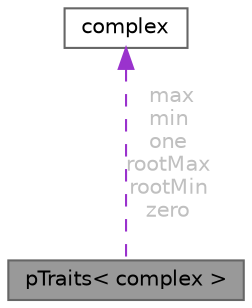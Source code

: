 digraph "pTraits&lt; complex &gt;"
{
 // LATEX_PDF_SIZE
  bgcolor="transparent";
  edge [fontname=Helvetica,fontsize=10,labelfontname=Helvetica,labelfontsize=10];
  node [fontname=Helvetica,fontsize=10,shape=box,height=0.2,width=0.4];
  Node1 [id="Node000001",label="pTraits\< complex \>",height=0.2,width=0.4,color="gray40", fillcolor="grey60", style="filled", fontcolor="black",tooltip=" "];
  Node2 -> Node1 [id="edge1_Node000001_Node000002",dir="back",color="darkorchid3",style="dashed",tooltip=" ",label=" max\nmin\none\nrootMax\nrootMin\nzero",fontcolor="grey" ];
  Node2 [id="Node000002",label="complex",height=0.2,width=0.4,color="gray40", fillcolor="white", style="filled",URL="$classFoam_1_1complex.html",tooltip="A complex number, similar to the C++ complex type."];
}

